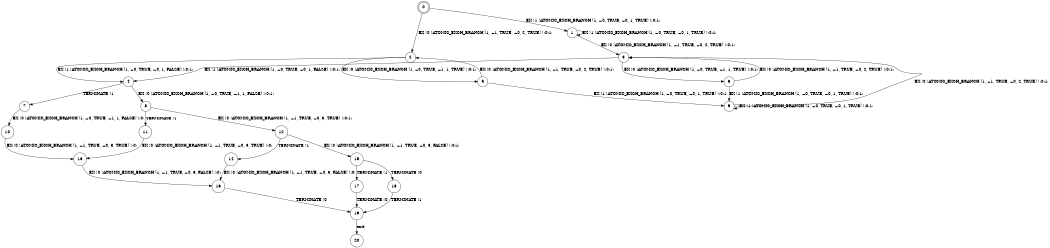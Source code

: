 digraph BCG {
size = "7, 10.5";
center = TRUE;
node [shape = circle];
0 [peripheries = 2];
0 -> 1 [label = "EX !1 !ATOMIC_EXCH_BRANCH (1, +0, TRUE, +0, 1, TRUE) !:0:1:"];
0 -> 2 [label = "EX !0 !ATOMIC_EXCH_BRANCH (1, +1, TRUE, +0, 2, TRUE) !:0:1:"];
1 -> 3 [label = "EX !0 !ATOMIC_EXCH_BRANCH (1, +1, TRUE, +0, 2, TRUE) !:0:1:"];
1 -> 1 [label = "EX !1 !ATOMIC_EXCH_BRANCH (1, +0, TRUE, +0, 1, TRUE) !:0:1:"];
2 -> 4 [label = "EX !1 !ATOMIC_EXCH_BRANCH (1, +0, TRUE, +0, 1, FALSE) !:0:1:"];
2 -> 5 [label = "EX !0 !ATOMIC_EXCH_BRANCH (1, +0, TRUE, +1, 1, TRUE) !:0:1:"];
3 -> 4 [label = "EX !1 !ATOMIC_EXCH_BRANCH (1, +0, TRUE, +0, 1, FALSE) !:0:1:"];
3 -> 6 [label = "EX !0 !ATOMIC_EXCH_BRANCH (1, +0, TRUE, +1, 1, TRUE) !:0:1:"];
4 -> 7 [label = "TERMINATE !1"];
4 -> 8 [label = "EX !0 !ATOMIC_EXCH_BRANCH (1, +0, TRUE, +1, 1, FALSE) !:0:1:"];
5 -> 9 [label = "EX !1 !ATOMIC_EXCH_BRANCH (1, +0, TRUE, +0, 1, TRUE) !:0:1:"];
5 -> 2 [label = "EX !0 !ATOMIC_EXCH_BRANCH (1, +1, TRUE, +0, 2, TRUE) !:0:1:"];
6 -> 9 [label = "EX !1 !ATOMIC_EXCH_BRANCH (1, +0, TRUE, +0, 1, TRUE) !:0:1:"];
6 -> 3 [label = "EX !0 !ATOMIC_EXCH_BRANCH (1, +1, TRUE, +0, 2, TRUE) !:0:1:"];
7 -> 10 [label = "EX !0 !ATOMIC_EXCH_BRANCH (1, +0, TRUE, +1, 1, FALSE) !:0:"];
8 -> 11 [label = "TERMINATE !1"];
8 -> 12 [label = "EX !0 !ATOMIC_EXCH_BRANCH (1, +1, TRUE, +0, 3, TRUE) !:0:1:"];
9 -> 9 [label = "EX !1 !ATOMIC_EXCH_BRANCH (1, +0, TRUE, +0, 1, TRUE) !:0:1:"];
9 -> 3 [label = "EX !0 !ATOMIC_EXCH_BRANCH (1, +1, TRUE, +0, 2, TRUE) !:0:1:"];
10 -> 13 [label = "EX !0 !ATOMIC_EXCH_BRANCH (1, +1, TRUE, +0, 3, TRUE) !:0:"];
11 -> 13 [label = "EX !0 !ATOMIC_EXCH_BRANCH (1, +1, TRUE, +0, 3, TRUE) !:0:"];
12 -> 14 [label = "TERMINATE !1"];
12 -> 15 [label = "EX !0 !ATOMIC_EXCH_BRANCH (1, +1, TRUE, +0, 3, FALSE) !:0:1:"];
13 -> 16 [label = "EX !0 !ATOMIC_EXCH_BRANCH (1, +1, TRUE, +0, 3, FALSE) !:0:"];
14 -> 16 [label = "EX !0 !ATOMIC_EXCH_BRANCH (1, +1, TRUE, +0, 3, FALSE) !:0:"];
15 -> 17 [label = "TERMINATE !1"];
15 -> 18 [label = "TERMINATE !0"];
16 -> 19 [label = "TERMINATE !0"];
17 -> 19 [label = "TERMINATE !0"];
18 -> 19 [label = "TERMINATE !1"];
19 -> 20 [label = "exit"];
}

